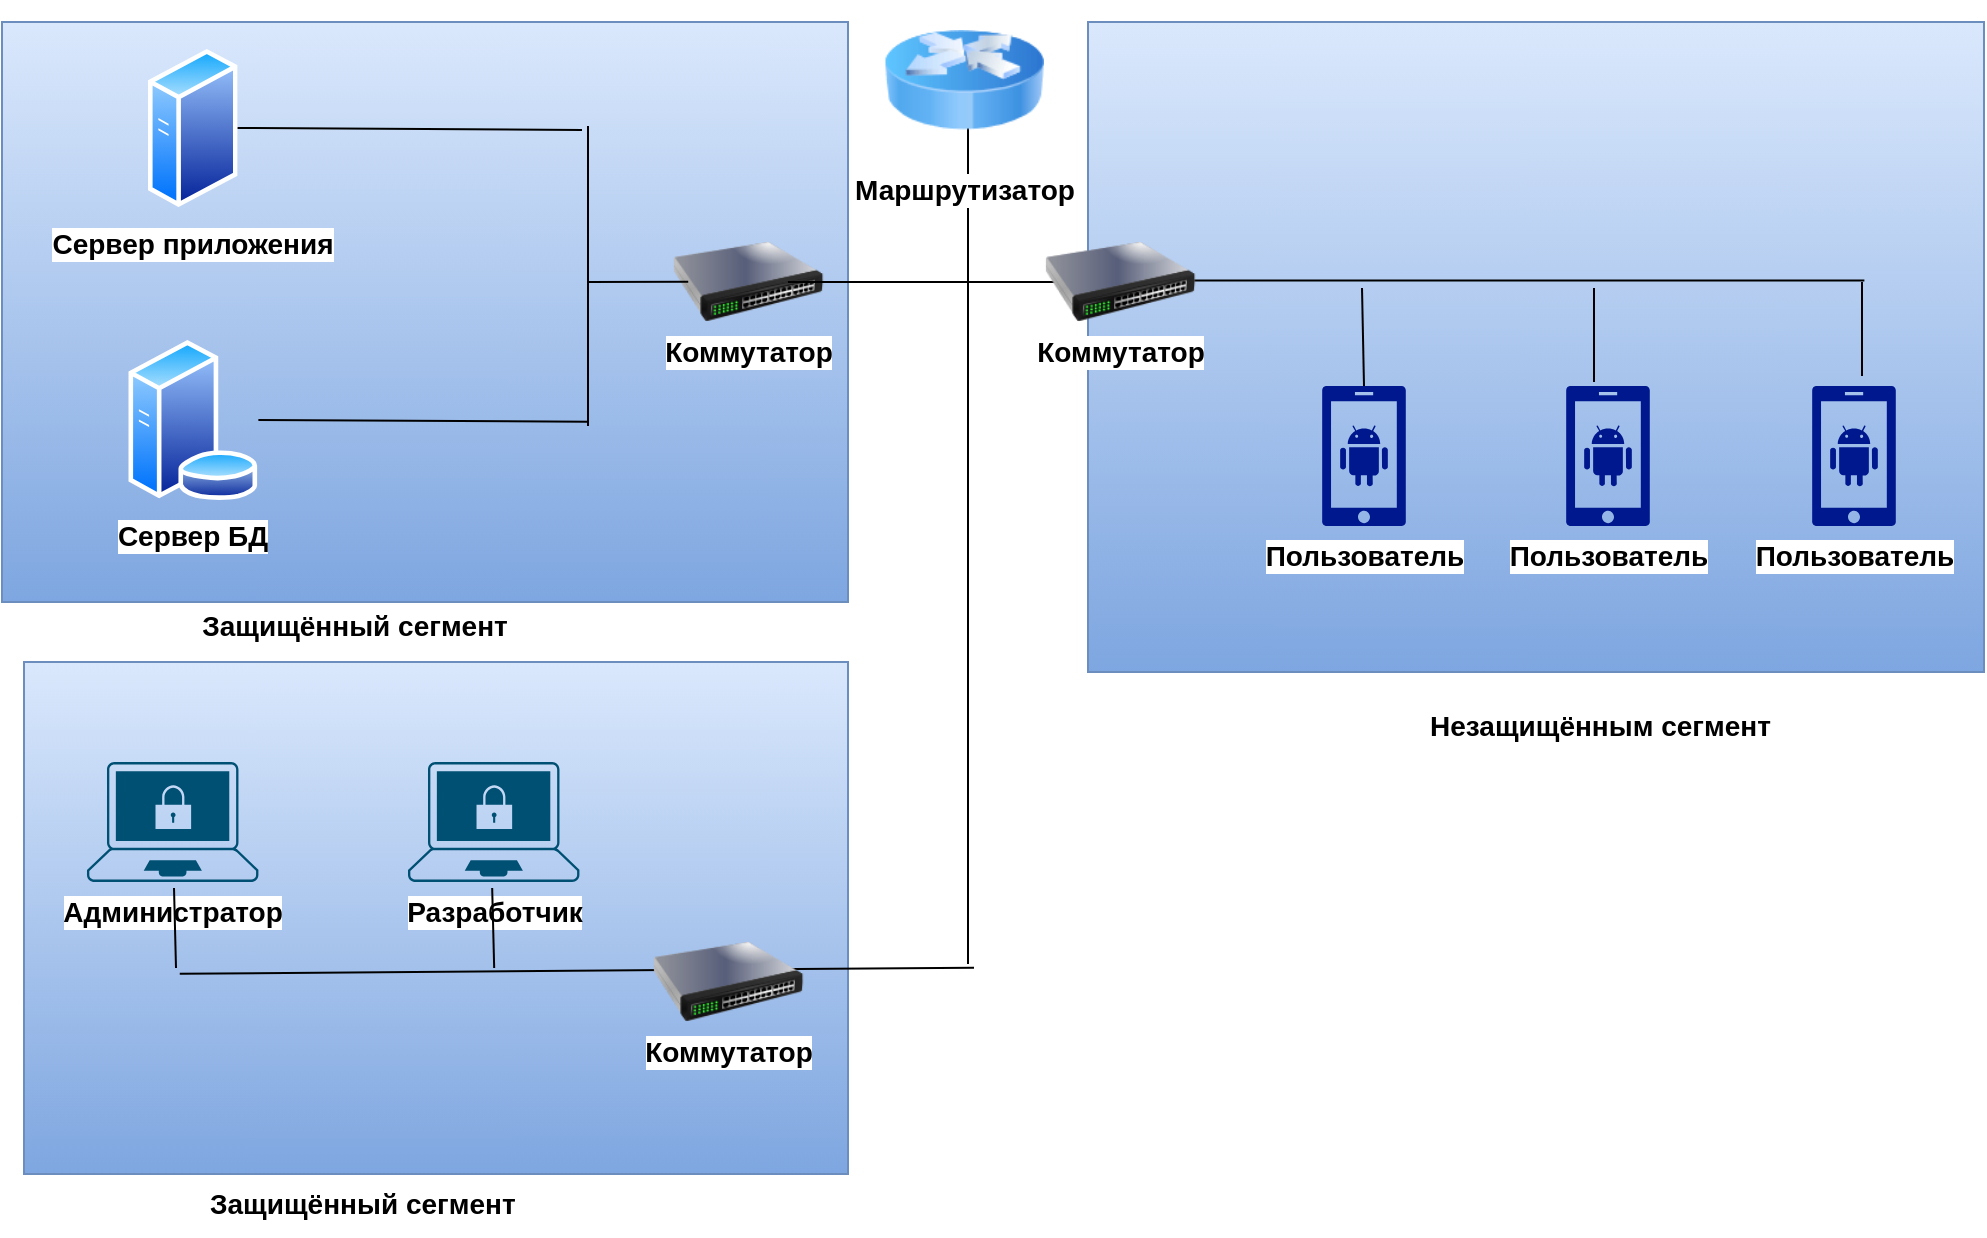 <mxfile version="19.0.3" type="github">
  <diagram id="sJbMyrKm-ca9RMT0lqFK" name="Page-1">
    <mxGraphModel dx="1958" dy="692" grid="0" gridSize="10" guides="1" tooltips="1" connect="1" arrows="1" fold="1" page="1" pageScale="1" pageWidth="827" pageHeight="1169" math="0" shadow="0">
      <root>
        <mxCell id="0" />
        <mxCell id="1" parent="0" />
        <mxCell id="jYwWDvMQ2mVFs24kCtVH-10" value="" style="rounded=0;whiteSpace=wrap;html=1;sketch=0;strokeColor=#6c8ebf;fillColor=#dae8fc;gradientColor=#7ea6e0;fontColor=#000000;fontSize=14;labelBackgroundColor=default;fontStyle=1" vertex="1" parent="1">
          <mxGeometry x="470" y="40" width="448" height="325" as="geometry" />
        </mxCell>
        <mxCell id="jYwWDvMQ2mVFs24kCtVH-8" value="" style="rounded=0;whiteSpace=wrap;html=1;sketch=0;strokeColor=#6c8ebf;fillColor=#dae8fc;gradientColor=#7ea6e0;fontColor=#000000;fontSize=14;labelBackgroundColor=default;fontStyle=1" vertex="1" parent="1">
          <mxGeometry x="-73" y="40" width="423" height="290" as="geometry" />
        </mxCell>
        <mxCell id="jYwWDvMQ2mVFs24kCtVH-1" value="Сервер приложения" style="aspect=fixed;perimeter=ellipsePerimeter;html=1;align=center;shadow=0;dashed=0;spacingTop=3;image;image=img/lib/active_directory/generic_server.svg;fillColor=#B2C9AB;strokeColor=#788AA3;fontColor=#000000;fontSize=14;labelBackgroundColor=default;fontStyle=1" vertex="1" parent="1">
          <mxGeometry y="53" width="44.8" height="80" as="geometry" />
        </mxCell>
        <mxCell id="jYwWDvMQ2mVFs24kCtVH-2" value="Сервер БД" style="aspect=fixed;perimeter=ellipsePerimeter;html=1;align=center;shadow=0;dashed=0;spacingTop=3;image;image=img/lib/active_directory/database_server.svg;fillColor=#B2C9AB;strokeColor=#788AA3;fontColor=#000000;fontSize=14;labelBackgroundColor=default;fontStyle=1" vertex="1" parent="1">
          <mxGeometry x="-10.4" y="199" width="65.6" height="80" as="geometry" />
        </mxCell>
        <mxCell id="jYwWDvMQ2mVFs24kCtVH-4" value="Коммутатор" style="image;html=1;image=img/lib/clip_art/networking/Switch_128x128.png;fillColor=#B2C9AB;strokeColor=#788AA3;fontColor=#000000;fontSize=14;labelBackgroundColor=default;fontStyle=1" vertex="1" parent="1">
          <mxGeometry x="260" y="150" width="80" height="40" as="geometry" />
        </mxCell>
        <mxCell id="jYwWDvMQ2mVFs24kCtVH-16" value="&lt;span style=&quot;font-size: 14px;&quot;&gt;&lt;font style=&quot;font-size: 14px;&quot;&gt;Пользователь&lt;/font&gt;&lt;/span&gt;" style="sketch=0;aspect=fixed;pointerEvents=1;shadow=0;dashed=0;html=1;strokeColor=none;labelPosition=center;verticalLabelPosition=bottom;verticalAlign=top;align=center;fillColor=#00188D;shape=mxgraph.mscae.enterprise.android_phone;rounded=0;fontColor=#000000;fontSize=14;labelBackgroundColor=default;fontStyle=1" vertex="1" parent="1">
          <mxGeometry x="587" y="222" width="42" height="70" as="geometry" />
        </mxCell>
        <mxCell id="jYwWDvMQ2mVFs24kCtVH-17" value="&lt;span style=&quot;font-size: 14px;&quot;&gt;&lt;font style=&quot;font-size: 14px;&quot;&gt;Пользователь&lt;/font&gt;&lt;/span&gt;" style="sketch=0;aspect=fixed;pointerEvents=1;shadow=0;dashed=0;html=1;strokeColor=none;labelPosition=center;verticalLabelPosition=bottom;verticalAlign=top;align=center;fillColor=#00188D;shape=mxgraph.mscae.enterprise.android_phone;rounded=0;fontColor=#000000;fontSize=14;labelBackgroundColor=default;fontStyle=1" vertex="1" parent="1">
          <mxGeometry x="709" y="222" width="42" height="70" as="geometry" />
        </mxCell>
        <mxCell id="jYwWDvMQ2mVFs24kCtVH-18" value="Пользователь" style="sketch=0;aspect=fixed;pointerEvents=1;shadow=0;dashed=0;html=1;strokeColor=none;labelPosition=center;verticalLabelPosition=bottom;verticalAlign=top;align=center;fillColor=#00188D;shape=mxgraph.mscae.enterprise.android_phone;rounded=0;fontColor=#000000;fontSize=14;labelBackgroundColor=default;fontStyle=1" vertex="1" parent="1">
          <mxGeometry x="832" y="222" width="42" height="70" as="geometry" />
        </mxCell>
        <mxCell id="jYwWDvMQ2mVFs24kCtVH-20" value="" style="rounded=0;whiteSpace=wrap;html=1;sketch=0;strokeColor=#6c8ebf;fillColor=#dae8fc;gradientColor=#7ea6e0;fontColor=#000000;fontSize=14;labelBackgroundColor=default;fontStyle=1" vertex="1" parent="1">
          <mxGeometry x="-62" y="360" width="412" height="256" as="geometry" />
        </mxCell>
        <mxCell id="jYwWDvMQ2mVFs24kCtVH-22" value="Разработчик" style="points=[[0.13,0.02,0],[0.5,0,0],[0.87,0.02,0],[0.885,0.4,0],[0.985,0.985,0],[0.5,1,0],[0.015,0.985,0],[0.115,0.4,0]];verticalLabelPosition=bottom;sketch=0;html=1;verticalAlign=top;aspect=fixed;align=center;pointerEvents=1;shape=mxgraph.cisco19.secure_endpoints;fillColor=#005073;strokeColor=none;rounded=0;fontColor=#000000;fontSize=14;labelBackgroundColor=default;fontStyle=1" vertex="1" parent="1">
          <mxGeometry x="130" y="410" width="85.71" height="60" as="geometry" />
        </mxCell>
        <mxCell id="jYwWDvMQ2mVFs24kCtVH-28" value="" style="endArrow=none;html=1;rounded=1;sketch=0;fontColor=#000000;strokeColor=#000000;fillColor=#B2C9AB;exitX=1;exitY=0.5;exitDx=0;exitDy=0;strokeWidth=1;fontSize=14;labelBackgroundColor=default;fontStyle=1" edge="1" parent="1" source="jYwWDvMQ2mVFs24kCtVH-1">
          <mxGeometry width="50" height="50" relative="1" as="geometry">
            <mxPoint x="340" y="350" as="sourcePoint" />
            <mxPoint x="217" y="94" as="targetPoint" />
          </mxGeometry>
        </mxCell>
        <mxCell id="jYwWDvMQ2mVFs24kCtVH-29" value="" style="endArrow=none;html=1;rounded=1;sketch=0;fontColor=#000000;strokeColor=#000000;fillColor=#B2C9AB;exitX=1;exitY=0.5;exitDx=0;exitDy=0;entryX=0.581;entryY=0.172;entryDx=0;entryDy=0;entryPerimeter=0;strokeWidth=1;fontSize=14;labelBackgroundColor=default;fontStyle=1" edge="1" parent="1" source="jYwWDvMQ2mVFs24kCtVH-2">
          <mxGeometry width="50" height="50" relative="1" as="geometry">
            <mxPoint x="154.8" y="240" as="sourcePoint" />
            <mxPoint x="220.11" y="239.88" as="targetPoint" />
          </mxGeometry>
        </mxCell>
        <mxCell id="jYwWDvMQ2mVFs24kCtVH-30" value="" style="endArrow=none;html=1;rounded=1;sketch=0;fontColor=#000000;strokeColor=#000000;fillColor=#B2C9AB;strokeWidth=1;fontSize=14;labelBackgroundColor=default;fontStyle=1" edge="1" parent="1">
          <mxGeometry width="50" height="50" relative="1" as="geometry">
            <mxPoint x="220" y="242" as="sourcePoint" />
            <mxPoint x="220" y="92" as="targetPoint" />
          </mxGeometry>
        </mxCell>
        <mxCell id="jYwWDvMQ2mVFs24kCtVH-31" value="" style="endArrow=none;html=1;rounded=1;sketch=0;fontColor=#000000;strokeColor=#000000;fillColor=#B2C9AB;entryX=0.581;entryY=0.172;entryDx=0;entryDy=0;entryPerimeter=0;fontSize=14;labelBackgroundColor=default;fontStyle=1" edge="1" parent="1">
          <mxGeometry width="50" height="50" relative="1" as="geometry">
            <mxPoint x="220" y="170" as="sourcePoint" />
            <mxPoint x="270.11" y="169.88" as="targetPoint" />
          </mxGeometry>
        </mxCell>
        <mxCell id="jYwWDvMQ2mVFs24kCtVH-32" value="" style="endArrow=none;html=1;rounded=1;sketch=0;fontColor=#000000;strokeColor=#000000;fillColor=#B2C9AB;exitX=0.75;exitY=0.5;exitDx=0;exitDy=0;exitPerimeter=0;strokeWidth=1;fontSize=14;labelBackgroundColor=default;fontStyle=1" edge="1" parent="1" source="jYwWDvMQ2mVFs24kCtVH-4">
          <mxGeometry width="50" height="50" relative="1" as="geometry">
            <mxPoint x="450" y="160.0" as="sourcePoint" />
            <mxPoint x="490" y="170" as="targetPoint" />
          </mxGeometry>
        </mxCell>
        <mxCell id="jYwWDvMQ2mVFs24kCtVH-33" value="" style="endArrow=none;html=1;rounded=1;sketch=0;fontColor=#000000;strokeColor=#000000;fillColor=#B2C9AB;strokeWidth=1;fontSize=14;labelBackgroundColor=default;fontStyle=1" edge="1" parent="1">
          <mxGeometry width="50" height="50" relative="1" as="geometry">
            <mxPoint x="410" y="511" as="sourcePoint" />
            <mxPoint x="410" y="60" as="targetPoint" />
          </mxGeometry>
        </mxCell>
        <mxCell id="jYwWDvMQ2mVFs24kCtVH-34" value="" style="endArrow=none;html=1;rounded=1;sketch=0;fontColor=#000000;strokeColor=#000000;fillColor=#B2C9AB;entryX=0.581;entryY=0.172;entryDx=0;entryDy=0;entryPerimeter=0;exitX=0.189;exitY=0.609;exitDx=0;exitDy=0;exitPerimeter=0;strokeWidth=1;fontSize=14;labelBackgroundColor=default;fontStyle=1" edge="1" parent="1" source="jYwWDvMQ2mVFs24kCtVH-20">
          <mxGeometry width="50" height="50" relative="1" as="geometry">
            <mxPoint x="360" y="513.0" as="sourcePoint" />
            <mxPoint x="413" y="512.88" as="targetPoint" />
          </mxGeometry>
        </mxCell>
        <mxCell id="jYwWDvMQ2mVFs24kCtVH-23" value="Коммутатор" style="image;html=1;image=img/lib/clip_art/networking/Switch_128x128.png;fillColor=#B2C9AB;strokeColor=#788AA3;fontColor=#000000;fontSize=14;labelBackgroundColor=default;fontStyle=1" vertex="1" parent="1">
          <mxGeometry x="250" y="500" width="80" height="40" as="geometry" />
        </mxCell>
        <mxCell id="jYwWDvMQ2mVFs24kCtVH-21" value="Администратор" style="points=[[0.13,0.02,0],[0.5,0,0],[0.87,0.02,0],[0.885,0.4,0],[0.985,0.985,0],[0.5,1,0],[0.015,0.985,0],[0.115,0.4,0]];verticalLabelPosition=bottom;sketch=0;html=1;verticalAlign=top;aspect=fixed;align=center;pointerEvents=1;shape=mxgraph.cisco19.secure_endpoints;fillColor=#005073;strokeColor=none;rounded=0;fontColor=#000000;fontSize=14;labelBackgroundColor=default;fontStyle=1" vertex="1" parent="1">
          <mxGeometry x="-30.51" y="410" width="85.71" height="60" as="geometry" />
        </mxCell>
        <mxCell id="jYwWDvMQ2mVFs24kCtVH-36" value="" style="endArrow=none;html=1;rounded=1;sketch=0;fontColor=#000000;strokeColor=#000000;fillColor=#B2C9AB;strokeWidth=1;fontSize=14;labelBackgroundColor=default;fontStyle=1" edge="1" parent="1">
          <mxGeometry width="50" height="50" relative="1" as="geometry">
            <mxPoint x="14" y="513" as="sourcePoint" />
            <mxPoint x="13" y="473" as="targetPoint" />
          </mxGeometry>
        </mxCell>
        <mxCell id="jYwWDvMQ2mVFs24kCtVH-37" value="" style="endArrow=none;html=1;rounded=1;sketch=0;fontColor=#000000;strokeColor=#000000;fillColor=#B2C9AB;strokeWidth=1;fontSize=14;labelBackgroundColor=default;fontStyle=1" edge="1" parent="1">
          <mxGeometry width="50" height="50" relative="1" as="geometry">
            <mxPoint x="173.09" y="513" as="sourcePoint" />
            <mxPoint x="172.09" y="473" as="targetPoint" />
          </mxGeometry>
        </mxCell>
        <mxCell id="jYwWDvMQ2mVFs24kCtVH-38" value="" style="endArrow=none;html=1;rounded=1;sketch=0;fontColor=#000000;strokeColor=#000000;fillColor=#B2C9AB;entryX=0.581;entryY=0.172;entryDx=0;entryDy=0;entryPerimeter=0;exitX=0.177;exitY=0.805;exitDx=0;exitDy=0;exitPerimeter=0;strokeWidth=1;fontSize=14;labelBackgroundColor=default;fontStyle=1" edge="1" parent="1">
          <mxGeometry width="50" height="50" relative="1" as="geometry">
            <mxPoint x="459.004" y="169.3" as="sourcePoint" />
            <mxPoint x="858.19" y="169.23" as="targetPoint" />
          </mxGeometry>
        </mxCell>
        <mxCell id="jYwWDvMQ2mVFs24kCtVH-19" value="Коммутатор" style="image;html=1;image=img/lib/clip_art/networking/Switch_128x128.png;fillColor=#B2C9AB;strokeColor=#788AA3;fontColor=#000000;fontSize=14;labelBackgroundColor=default;fontStyle=1" vertex="1" parent="1">
          <mxGeometry x="446" y="150" width="80" height="40" as="geometry" />
        </mxCell>
        <mxCell id="jYwWDvMQ2mVFs24kCtVH-39" value="" style="endArrow=none;html=1;rounded=1;sketch=0;fontColor=#000000;strokeColor=#000000;fillColor=#B2C9AB;strokeWidth=1;exitX=0.5;exitY=0;exitDx=0;exitDy=0;exitPerimeter=0;fontSize=14;labelBackgroundColor=default;fontStyle=1" edge="1" parent="1" source="jYwWDvMQ2mVFs24kCtVH-16">
          <mxGeometry width="50" height="50" relative="1" as="geometry">
            <mxPoint x="608.0" y="213" as="sourcePoint" />
            <mxPoint x="607" y="173" as="targetPoint" />
          </mxGeometry>
        </mxCell>
        <mxCell id="jYwWDvMQ2mVFs24kCtVH-40" value="" style="endArrow=none;html=1;rounded=1;sketch=0;fontColor=#000000;strokeColor=#000000;fillColor=#B2C9AB;strokeWidth=1;exitX=0.5;exitY=0;exitDx=0;exitDy=0;exitPerimeter=0;fontSize=14;labelBackgroundColor=default;fontStyle=1" edge="1" parent="1">
          <mxGeometry width="50" height="50" relative="1" as="geometry">
            <mxPoint x="723.0" y="220.0" as="sourcePoint" />
            <mxPoint x="723" y="173" as="targetPoint" />
          </mxGeometry>
        </mxCell>
        <mxCell id="jYwWDvMQ2mVFs24kCtVH-41" value="" style="endArrow=none;html=1;rounded=1;sketch=0;fontColor=#000000;strokeColor=#000000;fillColor=#B2C9AB;strokeWidth=1;exitX=0.5;exitY=0;exitDx=0;exitDy=0;exitPerimeter=0;fontSize=14;labelBackgroundColor=default;fontStyle=1" edge="1" parent="1">
          <mxGeometry width="50" height="50" relative="1" as="geometry">
            <mxPoint x="857.0" y="217.0" as="sourcePoint" />
            <mxPoint x="857" y="170" as="targetPoint" />
          </mxGeometry>
        </mxCell>
        <mxCell id="jYwWDvMQ2mVFs24kCtVH-3" value="&lt;span style=&quot;font-size: 14px;&quot;&gt;&lt;font style=&quot;font-size: 14px;&quot;&gt;Маршрутизатор&lt;/font&gt;&lt;/span&gt;" style="image;html=1;image=img/lib/clip_art/networking/Router_Icon_128x128.png;fillColor=#B2C9AB;strokeColor=#788AA3;fontColor=#000000;fontSize=14;labelBackgroundColor=default;fontStyle=1" vertex="1" parent="1">
          <mxGeometry x="368" y="29" width="80" height="80" as="geometry" />
        </mxCell>
        <mxCell id="jYwWDvMQ2mVFs24kCtVH-42" value="Защищённый сегмент" style="text;html=1;align=center;verticalAlign=middle;resizable=0;points=[];autosize=1;strokeColor=none;fillColor=none;fontSize=14;fontColor=#000000;labelBackgroundColor=default;fontStyle=1" vertex="1" parent="1">
          <mxGeometry x="21" y="331" width="163" height="21" as="geometry" />
        </mxCell>
        <mxCell id="jYwWDvMQ2mVFs24kCtVH-43" value="Защищённый сегмент" style="text;whiteSpace=wrap;html=1;fontSize=14;fontColor=#000000;labelBackgroundColor=default;fontStyle=1" vertex="1" parent="1">
          <mxGeometry x="28.996" y="615.997" width="164" height="31" as="geometry" />
        </mxCell>
        <mxCell id="jYwWDvMQ2mVFs24kCtVH-44" value="Незащищённым сегмент" style="text;whiteSpace=wrap;html=1;fontSize=14;fontColor=#000000;labelBackgroundColor=default;fontStyle=1" vertex="1" parent="1">
          <mxGeometry x="639.496" y="376.995" width="181" height="31" as="geometry" />
        </mxCell>
      </root>
    </mxGraphModel>
  </diagram>
</mxfile>
